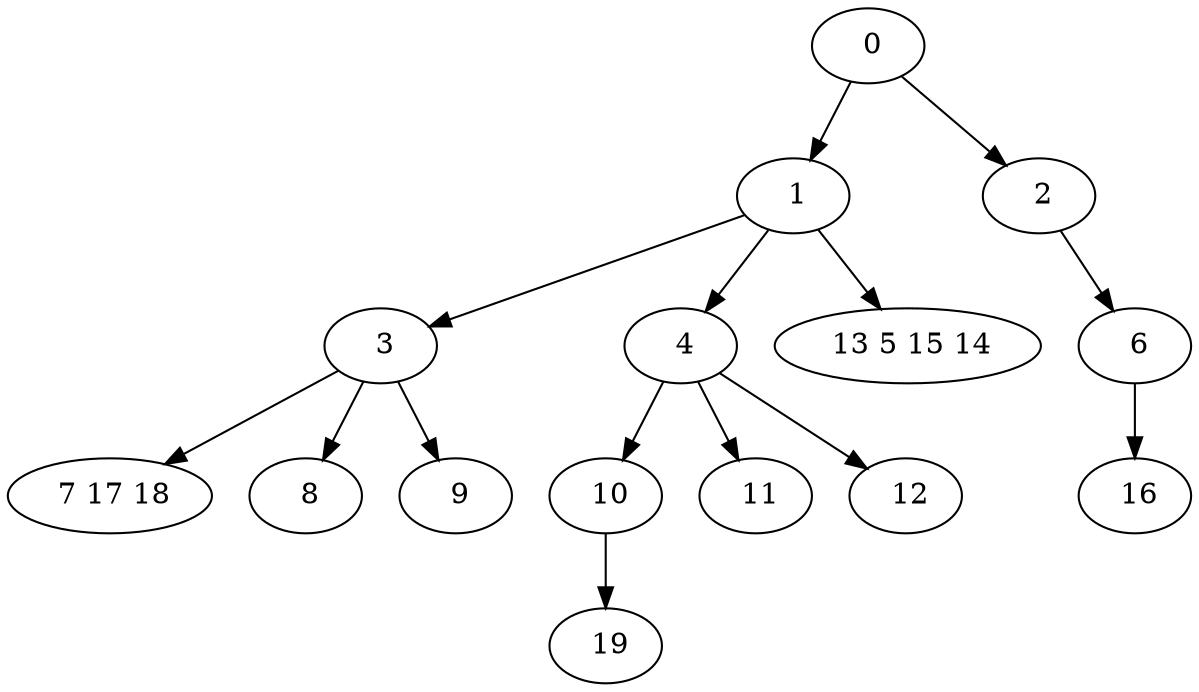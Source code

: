digraph mytree {
" 0" -> " 1";
" 0" -> " 2";
" 1" -> " 3";
" 1" -> " 4";
" 1" -> " 13 5 15 14";
" 2" -> " 6";
" 6" -> " 16";
" 3" -> " 7 17 18";
" 3" -> " 8";
" 3" -> " 9";
" 4" -> " 10";
" 4" -> " 11";
" 4" -> " 12";
" 7 17 18";
" 8";
" 9";
" 10" -> " 19";
" 11";
" 12";
" 19";
" 16";
" 13 5 15 14";
}
